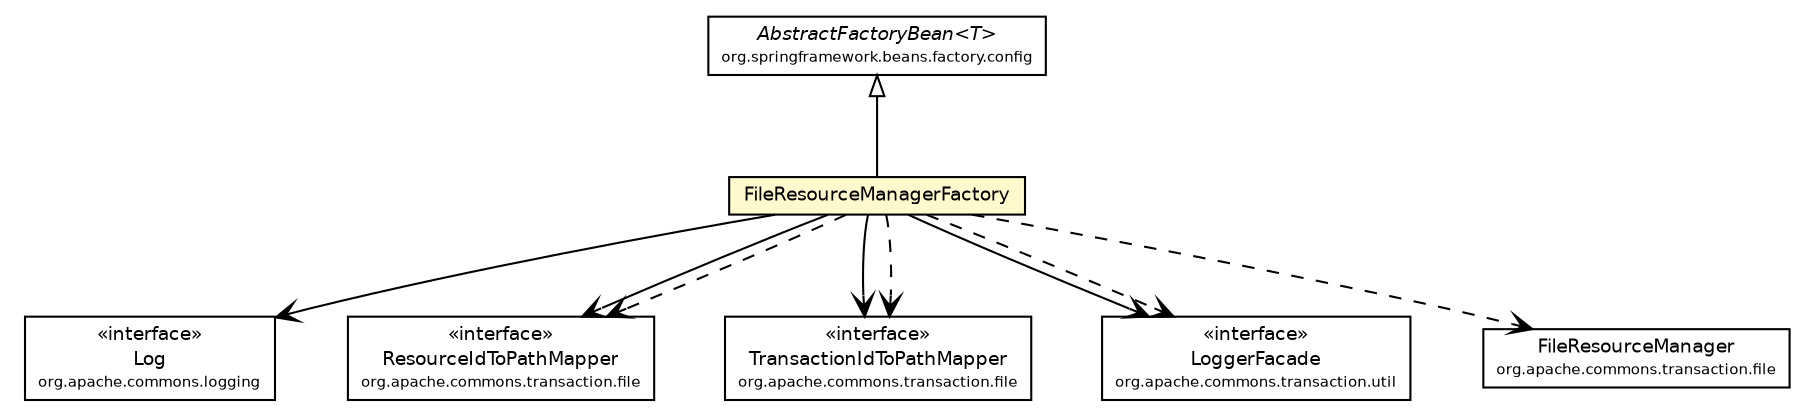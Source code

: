 #!/usr/local/bin/dot
#
# Class diagram 
# Generated by UMLGraph version 5.1 (http://www.umlgraph.org/)
#

digraph G {
	edge [fontname="Helvetica",fontsize=10,labelfontname="Helvetica",labelfontsize=10];
	node [fontname="Helvetica",fontsize=10,shape=plaintext];
	nodesep=0.25;
	ranksep=0.5;
	// com.davidkarlsen.commonstransaction.spring.FileResourceManagerFactory
	c13 [label=<<table title="com.davidkarlsen.commonstransaction.spring.FileResourceManagerFactory" border="0" cellborder="1" cellspacing="0" cellpadding="2" port="p" bgcolor="lemonChiffon" href="./FileResourceManagerFactory.html">
		<tr><td><table border="0" cellspacing="0" cellpadding="1">
<tr><td align="center" balign="center"> FileResourceManagerFactory </td></tr>
		</table></td></tr>
		</table>>, fontname="Helvetica", fontcolor="black", fontsize=9.0];
	//com.davidkarlsen.commonstransaction.spring.FileResourceManagerFactory extends org.springframework.beans.factory.config.AbstractFactoryBean<org.apache.commons.transaction.file.FileResourceManager>
	c38:p -> c13:p [dir=back,arrowtail=empty];
	// com.davidkarlsen.commonstransaction.spring.FileResourceManagerFactory NAVASSOC org.apache.commons.logging.Log
	c13:p -> c39:p [taillabel="", label="", headlabel="", fontname="Helvetica", fontcolor="black", fontsize=10.0, color="black", arrowhead=open];
	// com.davidkarlsen.commonstransaction.spring.FileResourceManagerFactory NAVASSOC org.apache.commons.transaction.file.ResourceIdToPathMapper
	c13:p -> c40:p [taillabel="", label="", headlabel="", fontname="Helvetica", fontcolor="black", fontsize=10.0, color="black", arrowhead=open];
	// com.davidkarlsen.commonstransaction.spring.FileResourceManagerFactory NAVASSOC org.apache.commons.transaction.file.TransactionIdToPathMapper
	c13:p -> c41:p [taillabel="", label="", headlabel="", fontname="Helvetica", fontcolor="black", fontsize=10.0, color="black", arrowhead=open];
	// com.davidkarlsen.commonstransaction.spring.FileResourceManagerFactory NAVASSOC org.apache.commons.transaction.util.LoggerFacade
	c13:p -> c42:p [taillabel="", label="", headlabel="", fontname="Helvetica", fontcolor="black", fontsize=10.0, color="black", arrowhead=open];
	// com.davidkarlsen.commonstransaction.spring.FileResourceManagerFactory DEPEND org.apache.commons.transaction.file.FileResourceManager
	c13:p -> c48:p [taillabel="", label="", headlabel="", fontname="Helvetica", fontcolor="black", fontsize=10.0, color="black", arrowhead=open, style=dashed];
	// com.davidkarlsen.commonstransaction.spring.FileResourceManagerFactory DEPEND org.apache.commons.transaction.file.ResourceIdToPathMapper
	c13:p -> c40:p [taillabel="", label="", headlabel="", fontname="Helvetica", fontcolor="black", fontsize=10.0, color="black", arrowhead=open, style=dashed];
	// com.davidkarlsen.commonstransaction.spring.FileResourceManagerFactory DEPEND org.apache.commons.transaction.util.LoggerFacade
	c13:p -> c42:p [taillabel="", label="", headlabel="", fontname="Helvetica", fontcolor="black", fontsize=10.0, color="black", arrowhead=open, style=dashed];
	// com.davidkarlsen.commonstransaction.spring.FileResourceManagerFactory DEPEND org.apache.commons.transaction.file.TransactionIdToPathMapper
	c13:p -> c41:p [taillabel="", label="", headlabel="", fontname="Helvetica", fontcolor="black", fontsize=10.0, color="black", arrowhead=open, style=dashed];
	// org.apache.commons.logging.Log
	c39 [label=<<table title="org.apache.commons.logging.Log" border="0" cellborder="1" cellspacing="0" cellpadding="2" port="p" href="http://www.slf4j.org/apidocs/org/apache/commons/logging/Log.html">
		<tr><td><table border="0" cellspacing="0" cellpadding="1">
<tr><td align="center" balign="center"> &#171;interface&#187; </td></tr>
<tr><td align="center" balign="center"> Log </td></tr>
<tr><td align="center" balign="center"><font point-size="7.0"> org.apache.commons.logging </font></td></tr>
		</table></td></tr>
		</table>>, fontname="Helvetica", fontcolor="black", fontsize=9.0];
	// org.apache.commons.transaction.file.ResourceIdToPathMapper
	c40 [label=<<table title="org.apache.commons.transaction.file.ResourceIdToPathMapper" border="0" cellborder="1" cellspacing="0" cellpadding="2" port="p">
		<tr><td><table border="0" cellspacing="0" cellpadding="1">
<tr><td align="center" balign="center"> &#171;interface&#187; </td></tr>
<tr><td align="center" balign="center"> ResourceIdToPathMapper </td></tr>
<tr><td align="center" balign="center"><font point-size="7.0"> org.apache.commons.transaction.file </font></td></tr>
		</table></td></tr>
		</table>>, fontname="Helvetica", fontcolor="black", fontsize=9.0];
	// org.apache.commons.transaction.file.TransactionIdToPathMapper
	c41 [label=<<table title="org.apache.commons.transaction.file.TransactionIdToPathMapper" border="0" cellborder="1" cellspacing="0" cellpadding="2" port="p">
		<tr><td><table border="0" cellspacing="0" cellpadding="1">
<tr><td align="center" balign="center"> &#171;interface&#187; </td></tr>
<tr><td align="center" balign="center"> TransactionIdToPathMapper </td></tr>
<tr><td align="center" balign="center"><font point-size="7.0"> org.apache.commons.transaction.file </font></td></tr>
		</table></td></tr>
		</table>>, fontname="Helvetica", fontcolor="black", fontsize=9.0];
	// org.springframework.beans.factory.config.AbstractFactoryBean<T>
	c38 [label=<<table title="org.springframework.beans.factory.config.AbstractFactoryBean" border="0" cellborder="1" cellspacing="0" cellpadding="2" port="p">
		<tr><td><table border="0" cellspacing="0" cellpadding="1">
<tr><td align="center" balign="center"><font face="Helvetica-Oblique"> AbstractFactoryBean&lt;T&gt; </font></td></tr>
<tr><td align="center" balign="center"><font point-size="7.0"> org.springframework.beans.factory.config </font></td></tr>
		</table></td></tr>
		</table>>, fontname="Helvetica", fontcolor="black", fontsize=9.0];
	// org.apache.commons.transaction.file.FileResourceManager
	c48 [label=<<table title="org.apache.commons.transaction.file.FileResourceManager" border="0" cellborder="1" cellspacing="0" cellpadding="2" port="p">
		<tr><td><table border="0" cellspacing="0" cellpadding="1">
<tr><td align="center" balign="center"> FileResourceManager </td></tr>
<tr><td align="center" balign="center"><font point-size="7.0"> org.apache.commons.transaction.file </font></td></tr>
		</table></td></tr>
		</table>>, fontname="Helvetica", fontcolor="black", fontsize=9.0];
	// org.apache.commons.transaction.util.LoggerFacade
	c42 [label=<<table title="org.apache.commons.transaction.util.LoggerFacade" border="0" cellborder="1" cellspacing="0" cellpadding="2" port="p">
		<tr><td><table border="0" cellspacing="0" cellpadding="1">
<tr><td align="center" balign="center"> &#171;interface&#187; </td></tr>
<tr><td align="center" balign="center"> LoggerFacade </td></tr>
<tr><td align="center" balign="center"><font point-size="7.0"> org.apache.commons.transaction.util </font></td></tr>
		</table></td></tr>
		</table>>, fontname="Helvetica", fontcolor="black", fontsize=9.0];
}

